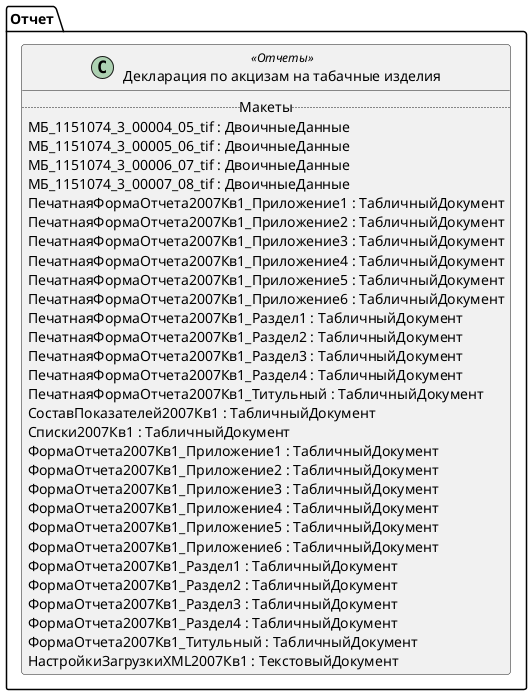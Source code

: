 ﻿@startuml РегламентированныйОтчетАкцизыТабак
'!include templates.wsd
'..\include templates.wsd
class Отчет.РегламентированныйОтчетАкцизыТабак as "Декларация по акцизам на табачные изделия" <<Отчеты>>
{
..Макеты..
МБ_1151074_3_00004_05_tif : ДвоичныеДанные
МБ_1151074_3_00005_06_tif : ДвоичныеДанные
МБ_1151074_3_00006_07_tif : ДвоичныеДанные
МБ_1151074_3_00007_08_tif : ДвоичныеДанные
ПечатнаяФормаОтчета2007Кв1_Приложение1 : ТабличныйДокумент
ПечатнаяФормаОтчета2007Кв1_Приложение2 : ТабличныйДокумент
ПечатнаяФормаОтчета2007Кв1_Приложение3 : ТабличныйДокумент
ПечатнаяФормаОтчета2007Кв1_Приложение4 : ТабличныйДокумент
ПечатнаяФормаОтчета2007Кв1_Приложение5 : ТабличныйДокумент
ПечатнаяФормаОтчета2007Кв1_Приложение6 : ТабличныйДокумент
ПечатнаяФормаОтчета2007Кв1_Раздел1 : ТабличныйДокумент
ПечатнаяФормаОтчета2007Кв1_Раздел2 : ТабличныйДокумент
ПечатнаяФормаОтчета2007Кв1_Раздел3 : ТабличныйДокумент
ПечатнаяФормаОтчета2007Кв1_Раздел4 : ТабличныйДокумент
ПечатнаяФормаОтчета2007Кв1_Титульный : ТабличныйДокумент
СоставПоказателей2007Кв1 : ТабличныйДокумент
Списки2007Кв1 : ТабличныйДокумент
ФормаОтчета2007Кв1_Приложение1 : ТабличныйДокумент
ФормаОтчета2007Кв1_Приложение2 : ТабличныйДокумент
ФормаОтчета2007Кв1_Приложение3 : ТабличныйДокумент
ФормаОтчета2007Кв1_Приложение4 : ТабличныйДокумент
ФормаОтчета2007Кв1_Приложение5 : ТабличныйДокумент
ФормаОтчета2007Кв1_Приложение6 : ТабличныйДокумент
ФормаОтчета2007Кв1_Раздел1 : ТабличныйДокумент
ФормаОтчета2007Кв1_Раздел2 : ТабличныйДокумент
ФормаОтчета2007Кв1_Раздел3 : ТабличныйДокумент
ФормаОтчета2007Кв1_Раздел4 : ТабличныйДокумент
ФормаОтчета2007Кв1_Титульный : ТабличныйДокумент
НастройкиЗагрузкиXML2007Кв1 : ТекстовыйДокумент
}
@enduml
